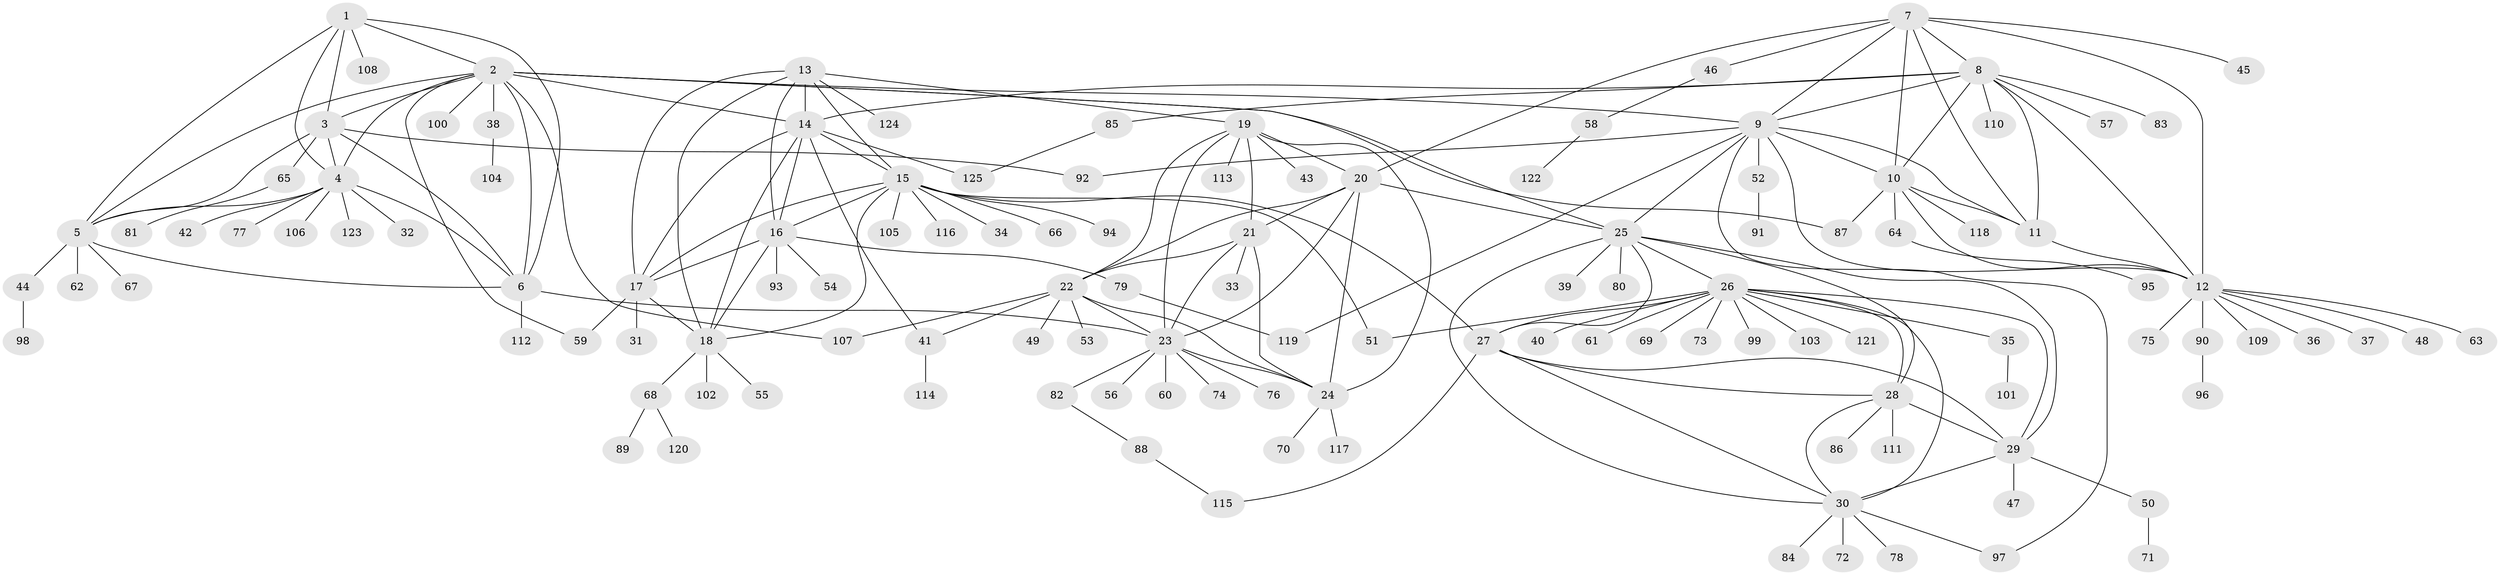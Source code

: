 // coarse degree distribution, {12: 0.02040816326530612, 7: 0.04081632653061224, 5: 0.01020408163265306, 6: 0.02040816326530612, 8: 0.030612244897959183, 10: 0.030612244897959183, 4: 0.030612244897959183, 13: 0.02040816326530612, 9: 0.02040816326530612, 1: 0.5918367346938775, 2: 0.17346938775510204, 3: 0.01020408163265306}
// Generated by graph-tools (version 1.1) at 2025/42/03/06/25 10:42:13]
// undirected, 125 vertices, 190 edges
graph export_dot {
graph [start="1"]
  node [color=gray90,style=filled];
  1;
  2;
  3;
  4;
  5;
  6;
  7;
  8;
  9;
  10;
  11;
  12;
  13;
  14;
  15;
  16;
  17;
  18;
  19;
  20;
  21;
  22;
  23;
  24;
  25;
  26;
  27;
  28;
  29;
  30;
  31;
  32;
  33;
  34;
  35;
  36;
  37;
  38;
  39;
  40;
  41;
  42;
  43;
  44;
  45;
  46;
  47;
  48;
  49;
  50;
  51;
  52;
  53;
  54;
  55;
  56;
  57;
  58;
  59;
  60;
  61;
  62;
  63;
  64;
  65;
  66;
  67;
  68;
  69;
  70;
  71;
  72;
  73;
  74;
  75;
  76;
  77;
  78;
  79;
  80;
  81;
  82;
  83;
  84;
  85;
  86;
  87;
  88;
  89;
  90;
  91;
  92;
  93;
  94;
  95;
  96;
  97;
  98;
  99;
  100;
  101;
  102;
  103;
  104;
  105;
  106;
  107;
  108;
  109;
  110;
  111;
  112;
  113;
  114;
  115;
  116;
  117;
  118;
  119;
  120;
  121;
  122;
  123;
  124;
  125;
  1 -- 2;
  1 -- 3;
  1 -- 4;
  1 -- 5;
  1 -- 6;
  1 -- 108;
  2 -- 3;
  2 -- 4;
  2 -- 5;
  2 -- 6;
  2 -- 9;
  2 -- 14;
  2 -- 25;
  2 -- 38;
  2 -- 59;
  2 -- 87;
  2 -- 100;
  2 -- 107;
  3 -- 4;
  3 -- 5;
  3 -- 6;
  3 -- 65;
  3 -- 92;
  4 -- 5;
  4 -- 6;
  4 -- 32;
  4 -- 42;
  4 -- 77;
  4 -- 106;
  4 -- 123;
  5 -- 6;
  5 -- 44;
  5 -- 62;
  5 -- 67;
  6 -- 23;
  6 -- 112;
  7 -- 8;
  7 -- 9;
  7 -- 10;
  7 -- 11;
  7 -- 12;
  7 -- 20;
  7 -- 45;
  7 -- 46;
  8 -- 9;
  8 -- 10;
  8 -- 11;
  8 -- 12;
  8 -- 14;
  8 -- 57;
  8 -- 83;
  8 -- 85;
  8 -- 110;
  9 -- 10;
  9 -- 11;
  9 -- 12;
  9 -- 25;
  9 -- 52;
  9 -- 92;
  9 -- 97;
  9 -- 119;
  10 -- 11;
  10 -- 12;
  10 -- 64;
  10 -- 87;
  10 -- 118;
  11 -- 12;
  12 -- 36;
  12 -- 37;
  12 -- 48;
  12 -- 63;
  12 -- 75;
  12 -- 90;
  12 -- 109;
  13 -- 14;
  13 -- 15;
  13 -- 16;
  13 -- 17;
  13 -- 18;
  13 -- 19;
  13 -- 124;
  14 -- 15;
  14 -- 16;
  14 -- 17;
  14 -- 18;
  14 -- 41;
  14 -- 125;
  15 -- 16;
  15 -- 17;
  15 -- 18;
  15 -- 27;
  15 -- 34;
  15 -- 51;
  15 -- 66;
  15 -- 94;
  15 -- 105;
  15 -- 116;
  16 -- 17;
  16 -- 18;
  16 -- 54;
  16 -- 79;
  16 -- 93;
  17 -- 18;
  17 -- 31;
  17 -- 59;
  18 -- 55;
  18 -- 68;
  18 -- 102;
  19 -- 20;
  19 -- 21;
  19 -- 22;
  19 -- 23;
  19 -- 24;
  19 -- 43;
  19 -- 113;
  20 -- 21;
  20 -- 22;
  20 -- 23;
  20 -- 24;
  20 -- 25;
  21 -- 22;
  21 -- 23;
  21 -- 24;
  21 -- 33;
  22 -- 23;
  22 -- 24;
  22 -- 41;
  22 -- 49;
  22 -- 53;
  22 -- 107;
  23 -- 24;
  23 -- 56;
  23 -- 60;
  23 -- 74;
  23 -- 76;
  23 -- 82;
  24 -- 70;
  24 -- 117;
  25 -- 26;
  25 -- 27;
  25 -- 28;
  25 -- 29;
  25 -- 30;
  25 -- 39;
  25 -- 80;
  26 -- 27;
  26 -- 28;
  26 -- 29;
  26 -- 30;
  26 -- 35;
  26 -- 40;
  26 -- 51;
  26 -- 61;
  26 -- 69;
  26 -- 73;
  26 -- 99;
  26 -- 103;
  26 -- 121;
  27 -- 28;
  27 -- 29;
  27 -- 30;
  27 -- 115;
  28 -- 29;
  28 -- 30;
  28 -- 86;
  28 -- 111;
  29 -- 30;
  29 -- 47;
  29 -- 50;
  30 -- 72;
  30 -- 78;
  30 -- 84;
  30 -- 97;
  35 -- 101;
  38 -- 104;
  41 -- 114;
  44 -- 98;
  46 -- 58;
  50 -- 71;
  52 -- 91;
  58 -- 122;
  64 -- 95;
  65 -- 81;
  68 -- 89;
  68 -- 120;
  79 -- 119;
  82 -- 88;
  85 -- 125;
  88 -- 115;
  90 -- 96;
}
